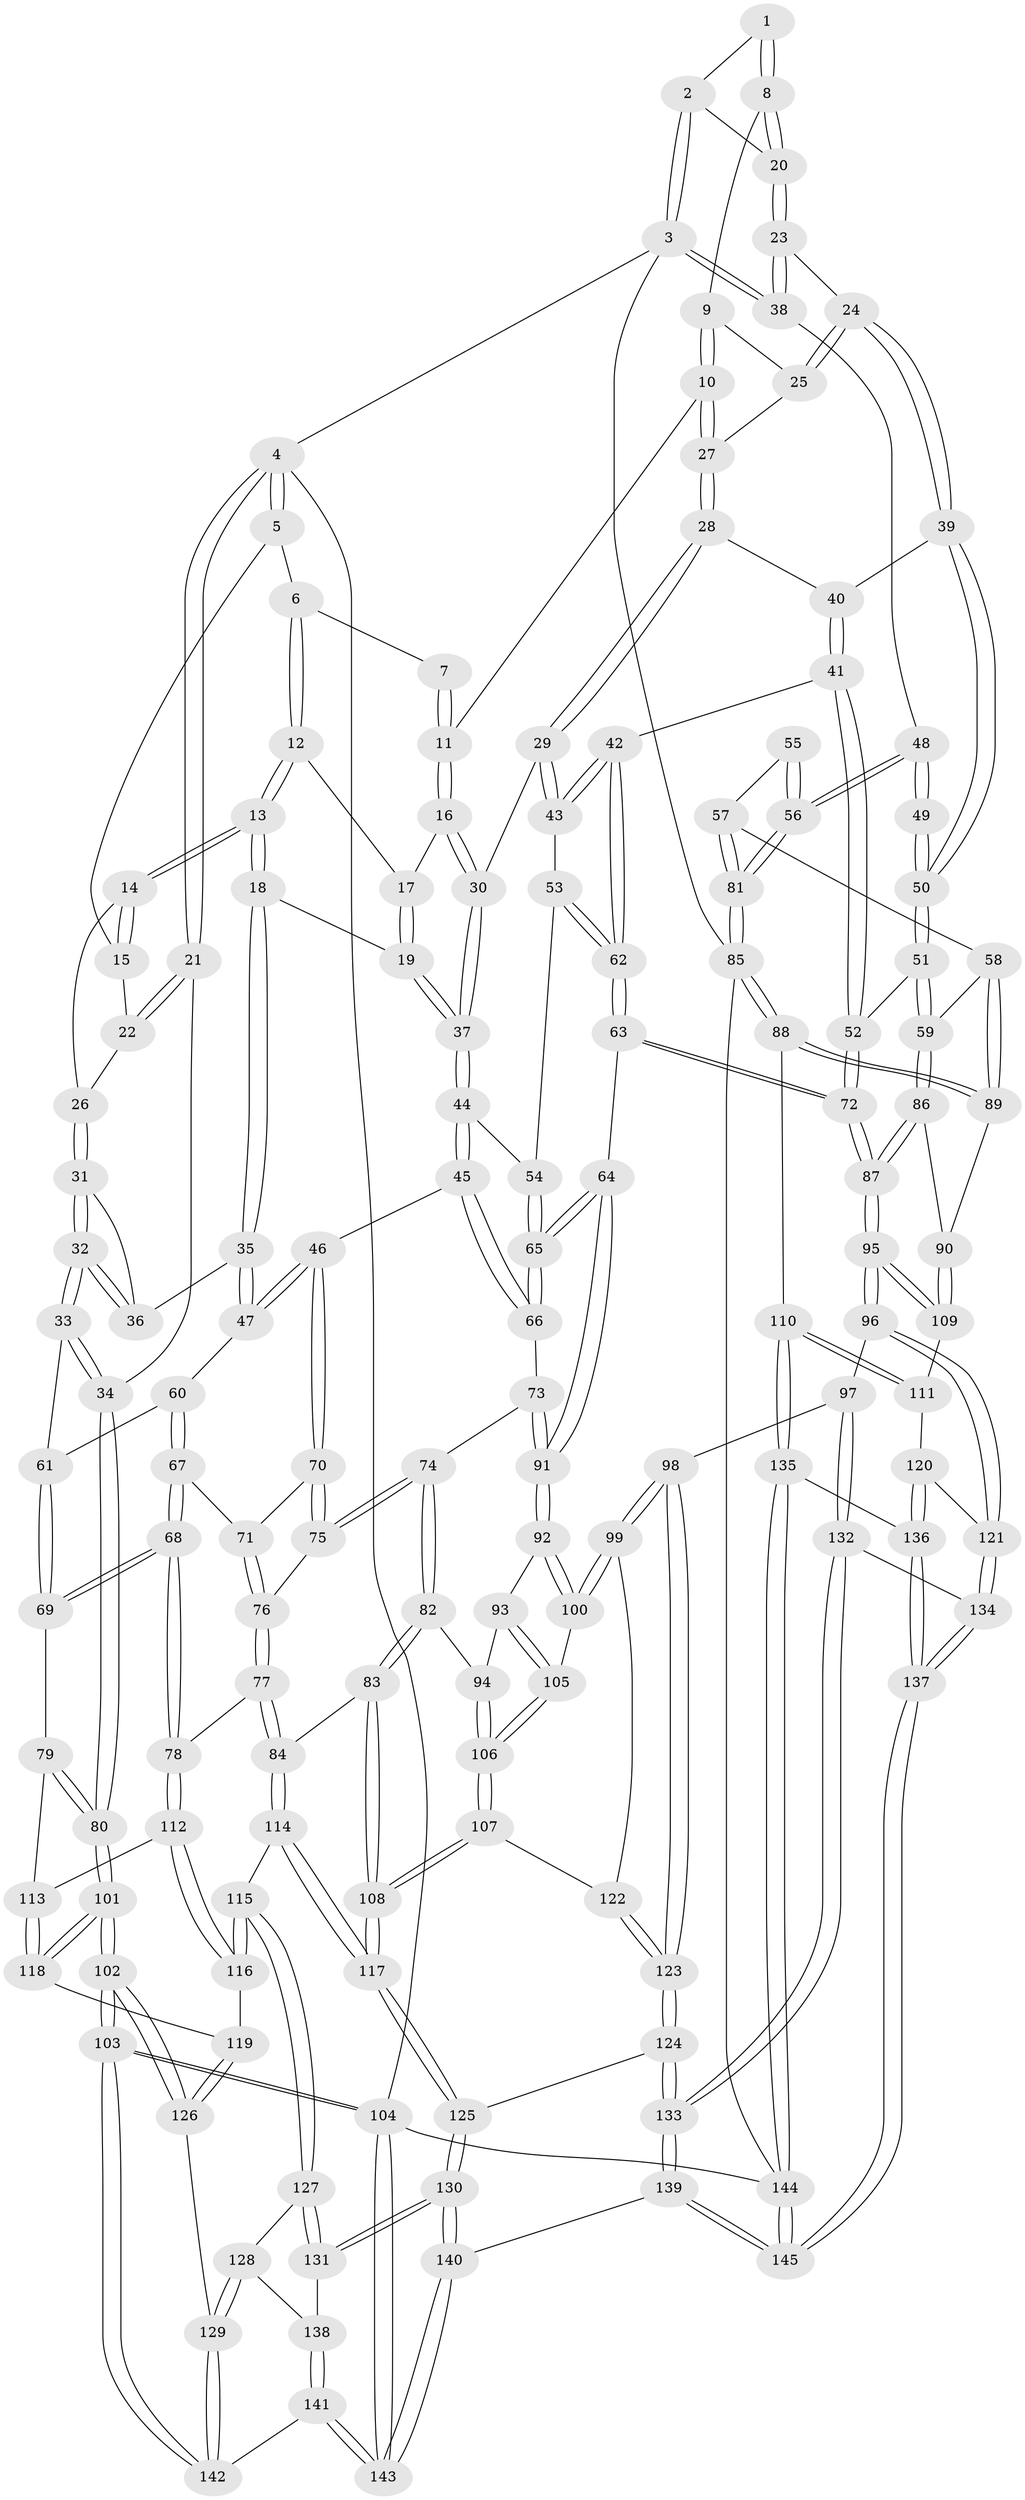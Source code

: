 // coarse degree distribution, {3: 0.3561643835616438, 4: 0.5342465753424658, 5: 0.0821917808219178, 2: 0.0273972602739726}
// Generated by graph-tools (version 1.1) at 2025/38/03/04/25 23:38:34]
// undirected, 145 vertices, 359 edges
graph export_dot {
  node [color=gray90,style=filled];
  1 [pos="+0.575790132762001+0"];
  2 [pos="+1+0"];
  3 [pos="+1+0"];
  4 [pos="+0+0"];
  5 [pos="+0.306757893288513+0"];
  6 [pos="+0.3797931072636535+0"];
  7 [pos="+0.4352667504774452+0"];
  8 [pos="+0.6296971457086822+0.038458491959737155"];
  9 [pos="+0.5991087541315081+0.1068882401639973"];
  10 [pos="+0.5755325548837643+0.14684406586630366"];
  11 [pos="+0.4783861424598596+0.15233825446350563"];
  12 [pos="+0.3692926633695074+0"];
  13 [pos="+0.23923635962371967+0.16695012363670103"];
  14 [pos="+0.20233373879846656+0.12588228833364268"];
  15 [pos="+0.1923921350159408+0.07754736539386994"];
  16 [pos="+0.4418904232300603+0.1775205208609942"];
  17 [pos="+0.3668374552393554+0.04514758624944741"];
  18 [pos="+0.2676863804190798+0.20399923622227426"];
  19 [pos="+0.29439232947246213+0.20610428418733204"];
  20 [pos="+0.8096051423947738+0.14883476325678174"];
  21 [pos="+0+0"];
  22 [pos="+0+0.041217134620818816"];
  23 [pos="+0.8176627412935162+0.19208569627985217"];
  24 [pos="+0.8156866174753903+0.20417261624272445"];
  25 [pos="+0.6960080948239059+0.19498200184280054"];
  26 [pos="+0.09270370759584518+0.1818415420554519"];
  27 [pos="+0.5926848325766253+0.2162757513427253"];
  28 [pos="+0.5914655121937211+0.23568032050271906"];
  29 [pos="+0.5715964985957181+0.26929185584667525"];
  30 [pos="+0.4010850859211586+0.2424387515934739"];
  31 [pos="+0.0917855282817722+0.20111750800040817"];
  32 [pos="+0+0.32140965208143446"];
  33 [pos="+0+0.325606248112308"];
  34 [pos="+0+0.3243530689325801"];
  35 [pos="+0.16444896218271365+0.3184034674718359"];
  36 [pos="+0.15387195426752204+0.3131292676370191"];
  37 [pos="+0.38578800046692263+0.253129728475827"];
  38 [pos="+1+0.05458690610819746"];
  39 [pos="+0.8159621147368064+0.20940319233731225"];
  40 [pos="+0.6716527036576272+0.26302676415748255"];
  41 [pos="+0.6730270636957753+0.3907378731392578"];
  42 [pos="+0.6300909387951888+0.38006886724683475"];
  43 [pos="+0.5755042269483925+0.32425729028286454"];
  44 [pos="+0.3911910622661383+0.33295245786174843"];
  45 [pos="+0.33015528969181995+0.4031974519219267"];
  46 [pos="+0.22241470884540104+0.3980865872071635"];
  47 [pos="+0.1781871246495687+0.36828257731095515"];
  48 [pos="+1+0.29183603041050865"];
  49 [pos="+0.9161017827915208+0.2976619084568245"];
  50 [pos="+0.8407766345556322+0.2878986979184292"];
  51 [pos="+0.784560912275567+0.42042711330120136"];
  52 [pos="+0.708593288803633+0.4096788730962534"];
  53 [pos="+0.48055203104024025+0.36887574714756094"];
  54 [pos="+0.4177762448704708+0.3482101838692255"];
  55 [pos="+0.9518498754351741+0.39141731941963476"];
  56 [pos="+1+0.44407370991096373"];
  57 [pos="+0.9214681584326008+0.47601819335987416"];
  58 [pos="+0.8419581315187741+0.4601025581924716"];
  59 [pos="+0.7848295743218325+0.42102069684473614"];
  60 [pos="+0.14635558514848204+0.40053078147772203"];
  61 [pos="+0.0738039157362115+0.4295392604911719"];
  62 [pos="+0.5258500825729986+0.47307035058039953"];
  63 [pos="+0.512637239619165+0.5336195013523034"];
  64 [pos="+0.4655466615258959+0.5363868466590269"];
  65 [pos="+0.46195478952092006+0.5318634809871932"];
  66 [pos="+0.335777815200209+0.42364130151572926"];
  67 [pos="+0.133985421354668+0.5017094156232155"];
  68 [pos="+0.06996113789441358+0.5960420578215906"];
  69 [pos="+0.039832524618847426+0.5869518593452051"];
  70 [pos="+0.22139632315015675+0.460581409832243"];
  71 [pos="+0.15365635434801533+0.5007904925881941"];
  72 [pos="+0.5624213882647522+0.5719803520419883"];
  73 [pos="+0.30998405636242354+0.5320231292068962"];
  74 [pos="+0.26577155335278885+0.5553467209038769"];
  75 [pos="+0.22853284358424966+0.5105957420488888"];
  76 [pos="+0.20604220852187627+0.5165730693702529"];
  77 [pos="+0.08467365864101237+0.6044254459774672"];
  78 [pos="+0.07850354632570843+0.6021648564055891"];
  79 [pos="+0+0.5871621063778234"];
  80 [pos="+0+0.5794826909892687"];
  81 [pos="+1+0.5568393392469094"];
  82 [pos="+0.25155373588160346+0.5999055883566149"];
  83 [pos="+0.22127545438318874+0.6245269014952387"];
  84 [pos="+0.15655276032655235+0.6434981953802282"];
  85 [pos="+1+0.7167568817187435"];
  86 [pos="+0.7313525866254535+0.570570013879687"];
  87 [pos="+0.5870535800340351+0.6114259916736335"];
  88 [pos="+1+0.7321693146894432"];
  89 [pos="+0.8683189534920425+0.6086022384599984"];
  90 [pos="+0.7700042635936382+0.6278802817251524"];
  91 [pos="+0.4132451262422033+0.5763072593824321"];
  92 [pos="+0.41132616071272887+0.5818263421064558"];
  93 [pos="+0.3907019044980132+0.6088076439845835"];
  94 [pos="+0.3306820677601362+0.6402570649107343"];
  95 [pos="+0.5826701931521402+0.718096382563542"];
  96 [pos="+0.5807278944183669+0.7226495220239697"];
  97 [pos="+0.5534119139196335+0.7435668694213228"];
  98 [pos="+0.5263108536019414+0.7459750769072926"];
  99 [pos="+0.5038876815875989+0.7361203755076605"];
  100 [pos="+0.48202296068764294+0.7223654148033181"];
  101 [pos="+0+0.7750924519951278"];
  102 [pos="+0+0.788395277812983"];
  103 [pos="+0+1"];
  104 [pos="+0+1"];
  105 [pos="+0.40048820374930133+0.7019763398264012"];
  106 [pos="+0.32909015561934185+0.7320836875161323"];
  107 [pos="+0.3288528411625048+0.7324211082478947"];
  108 [pos="+0.30575991548756637+0.7443060131799197"];
  109 [pos="+0.7645679512361753+0.6890113418203425"];
  110 [pos="+0.9372430486249894+0.782629495301399"];
  111 [pos="+0.7918113660093651+0.7266177809039601"];
  112 [pos="+0.06693911206643711+0.6919024161061044"];
  113 [pos="+0.030678011758064803+0.7419916851591211"];
  114 [pos="+0.17132094300722098+0.7397053134146049"];
  115 [pos="+0.13863358718451335+0.7830574483841136"];
  116 [pos="+0.08533083335479383+0.7775416385989082"];
  117 [pos="+0.2808111892638969+0.7752124598940909"];
  118 [pos="+0.0240192824321674+0.7567683062860517"];
  119 [pos="+0.07293556852346016+0.7816204311570237"];
  120 [pos="+0.7090549705231514+0.8167043296779005"];
  121 [pos="+0.6962005042331176+0.8165186115217338"];
  122 [pos="+0.37502081954187916+0.7693058896390217"];
  123 [pos="+0.41544440865462434+0.8499208247050343"];
  124 [pos="+0.4119386179877551+0.8576889829675939"];
  125 [pos="+0.28248353332681053+0.8130467895391094"];
  126 [pos="+0.029498901681316043+0.8549412971965512"];
  127 [pos="+0.1447397140709067+0.8160979350936903"];
  128 [pos="+0.0981215090269483+0.8782158257262711"];
  129 [pos="+0.07386373425831143+0.9013488071722602"];
  130 [pos="+0.2542127602879058+0.8730667754312346"];
  131 [pos="+0.21346740852841956+0.8733654306266757"];
  132 [pos="+0.5585760422042199+0.828607736268586"];
  133 [pos="+0.4253744529702454+1"];
  134 [pos="+0.6463559549005332+0.9310820810472445"];
  135 [pos="+0.8493575171540707+0.8980667989147619"];
  136 [pos="+0.7951463086935747+0.8815206327847308"];
  137 [pos="+0.648276512207974+0.9483381629072152"];
  138 [pos="+0.19407214685992363+0.891652403630073"];
  139 [pos="+0.41320240830613186+1"];
  140 [pos="+0.4060542710370164+1"];
  141 [pos="+0.09962648149111884+1"];
  142 [pos="+0.07390145462226287+0.9016728242349525"];
  143 [pos="+0.07976340799762059+1"];
  144 [pos="+0.8437995305230199+1"];
  145 [pos="+0.5962390156220482+1"];
  1 -- 2;
  1 -- 8;
  1 -- 8;
  2 -- 3;
  2 -- 3;
  2 -- 20;
  3 -- 4;
  3 -- 38;
  3 -- 38;
  3 -- 85;
  4 -- 5;
  4 -- 5;
  4 -- 21;
  4 -- 21;
  4 -- 104;
  5 -- 6;
  5 -- 15;
  6 -- 7;
  6 -- 12;
  6 -- 12;
  7 -- 11;
  7 -- 11;
  8 -- 9;
  8 -- 20;
  8 -- 20;
  9 -- 10;
  9 -- 10;
  9 -- 25;
  10 -- 11;
  10 -- 27;
  10 -- 27;
  11 -- 16;
  11 -- 16;
  12 -- 13;
  12 -- 13;
  12 -- 17;
  13 -- 14;
  13 -- 14;
  13 -- 18;
  13 -- 18;
  14 -- 15;
  14 -- 15;
  14 -- 26;
  15 -- 22;
  16 -- 17;
  16 -- 30;
  16 -- 30;
  17 -- 19;
  17 -- 19;
  18 -- 19;
  18 -- 35;
  18 -- 35;
  19 -- 37;
  19 -- 37;
  20 -- 23;
  20 -- 23;
  21 -- 22;
  21 -- 22;
  21 -- 34;
  22 -- 26;
  23 -- 24;
  23 -- 38;
  23 -- 38;
  24 -- 25;
  24 -- 25;
  24 -- 39;
  24 -- 39;
  25 -- 27;
  26 -- 31;
  26 -- 31;
  27 -- 28;
  27 -- 28;
  28 -- 29;
  28 -- 29;
  28 -- 40;
  29 -- 30;
  29 -- 43;
  29 -- 43;
  30 -- 37;
  30 -- 37;
  31 -- 32;
  31 -- 32;
  31 -- 36;
  32 -- 33;
  32 -- 33;
  32 -- 36;
  32 -- 36;
  33 -- 34;
  33 -- 34;
  33 -- 61;
  34 -- 80;
  34 -- 80;
  35 -- 36;
  35 -- 47;
  35 -- 47;
  37 -- 44;
  37 -- 44;
  38 -- 48;
  39 -- 40;
  39 -- 50;
  39 -- 50;
  40 -- 41;
  40 -- 41;
  41 -- 42;
  41 -- 52;
  41 -- 52;
  42 -- 43;
  42 -- 43;
  42 -- 62;
  42 -- 62;
  43 -- 53;
  44 -- 45;
  44 -- 45;
  44 -- 54;
  45 -- 46;
  45 -- 66;
  45 -- 66;
  46 -- 47;
  46 -- 47;
  46 -- 70;
  46 -- 70;
  47 -- 60;
  48 -- 49;
  48 -- 49;
  48 -- 56;
  48 -- 56;
  49 -- 50;
  49 -- 50;
  50 -- 51;
  50 -- 51;
  51 -- 52;
  51 -- 59;
  51 -- 59;
  52 -- 72;
  52 -- 72;
  53 -- 54;
  53 -- 62;
  53 -- 62;
  54 -- 65;
  54 -- 65;
  55 -- 56;
  55 -- 56;
  55 -- 57;
  56 -- 81;
  56 -- 81;
  57 -- 58;
  57 -- 81;
  57 -- 81;
  58 -- 59;
  58 -- 89;
  58 -- 89;
  59 -- 86;
  59 -- 86;
  60 -- 61;
  60 -- 67;
  60 -- 67;
  61 -- 69;
  61 -- 69;
  62 -- 63;
  62 -- 63;
  63 -- 64;
  63 -- 72;
  63 -- 72;
  64 -- 65;
  64 -- 65;
  64 -- 91;
  64 -- 91;
  65 -- 66;
  65 -- 66;
  66 -- 73;
  67 -- 68;
  67 -- 68;
  67 -- 71;
  68 -- 69;
  68 -- 69;
  68 -- 78;
  68 -- 78;
  69 -- 79;
  70 -- 71;
  70 -- 75;
  70 -- 75;
  71 -- 76;
  71 -- 76;
  72 -- 87;
  72 -- 87;
  73 -- 74;
  73 -- 91;
  73 -- 91;
  74 -- 75;
  74 -- 75;
  74 -- 82;
  74 -- 82;
  75 -- 76;
  76 -- 77;
  76 -- 77;
  77 -- 78;
  77 -- 84;
  77 -- 84;
  78 -- 112;
  78 -- 112;
  79 -- 80;
  79 -- 80;
  79 -- 113;
  80 -- 101;
  80 -- 101;
  81 -- 85;
  81 -- 85;
  82 -- 83;
  82 -- 83;
  82 -- 94;
  83 -- 84;
  83 -- 108;
  83 -- 108;
  84 -- 114;
  84 -- 114;
  85 -- 88;
  85 -- 88;
  85 -- 144;
  86 -- 87;
  86 -- 87;
  86 -- 90;
  87 -- 95;
  87 -- 95;
  88 -- 89;
  88 -- 89;
  88 -- 110;
  89 -- 90;
  90 -- 109;
  90 -- 109;
  91 -- 92;
  91 -- 92;
  92 -- 93;
  92 -- 100;
  92 -- 100;
  93 -- 94;
  93 -- 105;
  93 -- 105;
  94 -- 106;
  94 -- 106;
  95 -- 96;
  95 -- 96;
  95 -- 109;
  95 -- 109;
  96 -- 97;
  96 -- 121;
  96 -- 121;
  97 -- 98;
  97 -- 132;
  97 -- 132;
  98 -- 99;
  98 -- 99;
  98 -- 123;
  98 -- 123;
  99 -- 100;
  99 -- 100;
  99 -- 122;
  100 -- 105;
  101 -- 102;
  101 -- 102;
  101 -- 118;
  101 -- 118;
  102 -- 103;
  102 -- 103;
  102 -- 126;
  102 -- 126;
  103 -- 104;
  103 -- 104;
  103 -- 142;
  103 -- 142;
  104 -- 143;
  104 -- 143;
  104 -- 144;
  105 -- 106;
  105 -- 106;
  106 -- 107;
  106 -- 107;
  107 -- 108;
  107 -- 108;
  107 -- 122;
  108 -- 117;
  108 -- 117;
  109 -- 111;
  110 -- 111;
  110 -- 111;
  110 -- 135;
  110 -- 135;
  111 -- 120;
  112 -- 113;
  112 -- 116;
  112 -- 116;
  113 -- 118;
  113 -- 118;
  114 -- 115;
  114 -- 117;
  114 -- 117;
  115 -- 116;
  115 -- 116;
  115 -- 127;
  115 -- 127;
  116 -- 119;
  117 -- 125;
  117 -- 125;
  118 -- 119;
  119 -- 126;
  119 -- 126;
  120 -- 121;
  120 -- 136;
  120 -- 136;
  121 -- 134;
  121 -- 134;
  122 -- 123;
  122 -- 123;
  123 -- 124;
  123 -- 124;
  124 -- 125;
  124 -- 133;
  124 -- 133;
  125 -- 130;
  125 -- 130;
  126 -- 129;
  127 -- 128;
  127 -- 131;
  127 -- 131;
  128 -- 129;
  128 -- 129;
  128 -- 138;
  129 -- 142;
  129 -- 142;
  130 -- 131;
  130 -- 131;
  130 -- 140;
  130 -- 140;
  131 -- 138;
  132 -- 133;
  132 -- 133;
  132 -- 134;
  133 -- 139;
  133 -- 139;
  134 -- 137;
  134 -- 137;
  135 -- 136;
  135 -- 144;
  135 -- 144;
  136 -- 137;
  136 -- 137;
  137 -- 145;
  137 -- 145;
  138 -- 141;
  138 -- 141;
  139 -- 140;
  139 -- 145;
  139 -- 145;
  140 -- 143;
  140 -- 143;
  141 -- 142;
  141 -- 143;
  141 -- 143;
  144 -- 145;
  144 -- 145;
}
